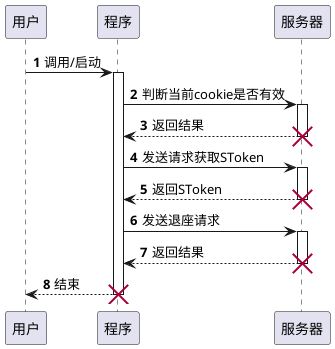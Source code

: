 @startuml
'https://plantuml.com/sequence-diagram

autonumber

用户->程序:调用/启动
activate 程序
程序->服务器:判断当前cookie是否有效
activate 服务器
程序<--服务器:返回结果
destroy 服务器
程序->服务器:发送请求获取SToken
activate 服务器
程序<--服务器:返回SToken
destroy 服务器
程序->服务器:发送退座请求
activate 服务器
程序<--服务器:返回结果
destroy 服务器
用户<--程序:结束
destroy 程序
@enduml
